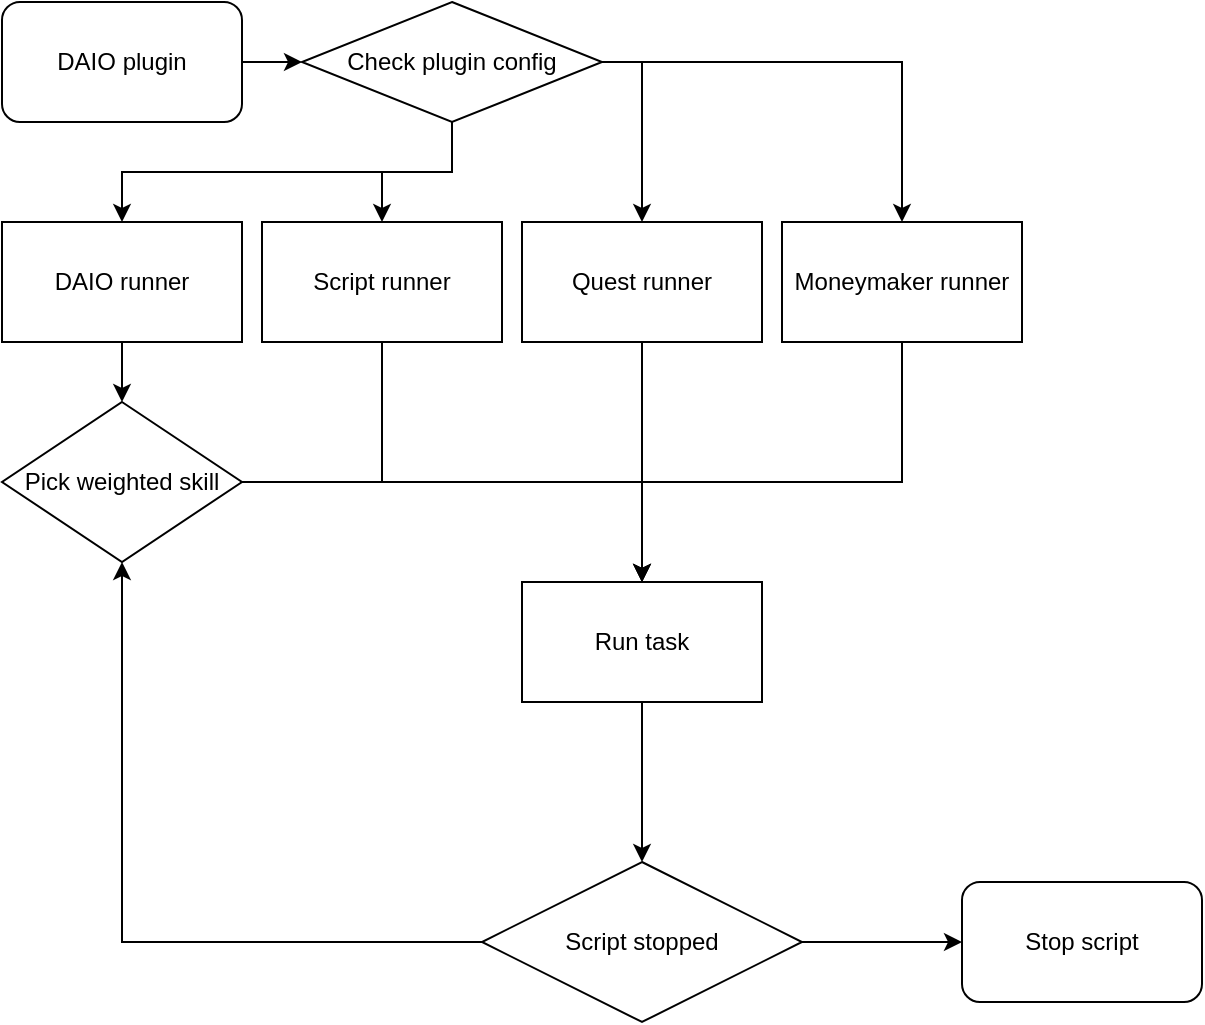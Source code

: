 <mxfile version="21.1.2" type="github">
  <diagram name="Page-1" id="x2y2_aXuHSjhL3LbNnaO">
    <mxGraphModel dx="1112" dy="574" grid="1" gridSize="10" guides="1" tooltips="1" connect="1" arrows="1" fold="1" page="1" pageScale="1" pageWidth="850" pageHeight="1100" math="0" shadow="0">
      <root>
        <mxCell id="0" />
        <mxCell id="1" parent="0" />
        <mxCell id="KNn14G8wZVFXkZip1UnD-5" style="edgeStyle=orthogonalEdgeStyle;rounded=0;orthogonalLoop=1;jettySize=auto;html=1;exitX=1;exitY=0.5;exitDx=0;exitDy=0;" edge="1" parent="1" source="KNn14G8wZVFXkZip1UnD-2" target="KNn14G8wZVFXkZip1UnD-4">
          <mxGeometry relative="1" as="geometry" />
        </mxCell>
        <mxCell id="KNn14G8wZVFXkZip1UnD-2" value="DAIO plugin" style="rounded=1;whiteSpace=wrap;html=1;" vertex="1" parent="1">
          <mxGeometry width="120" height="60" as="geometry" />
        </mxCell>
        <mxCell id="KNn14G8wZVFXkZip1UnD-7" style="edgeStyle=orthogonalEdgeStyle;rounded=0;orthogonalLoop=1;jettySize=auto;html=1;exitX=0.5;exitY=1;exitDx=0;exitDy=0;" edge="1" parent="1" source="KNn14G8wZVFXkZip1UnD-4" target="KNn14G8wZVFXkZip1UnD-6">
          <mxGeometry relative="1" as="geometry" />
        </mxCell>
        <mxCell id="KNn14G8wZVFXkZip1UnD-9" style="edgeStyle=orthogonalEdgeStyle;rounded=0;orthogonalLoop=1;jettySize=auto;html=1;" edge="1" parent="1" source="KNn14G8wZVFXkZip1UnD-4" target="KNn14G8wZVFXkZip1UnD-8">
          <mxGeometry relative="1" as="geometry" />
        </mxCell>
        <mxCell id="KNn14G8wZVFXkZip1UnD-11" style="edgeStyle=orthogonalEdgeStyle;rounded=0;orthogonalLoop=1;jettySize=auto;html=1;exitX=1;exitY=0.5;exitDx=0;exitDy=0;" edge="1" parent="1" source="KNn14G8wZVFXkZip1UnD-4" target="KNn14G8wZVFXkZip1UnD-10">
          <mxGeometry relative="1" as="geometry" />
        </mxCell>
        <mxCell id="KNn14G8wZVFXkZip1UnD-13" style="edgeStyle=orthogonalEdgeStyle;rounded=0;orthogonalLoop=1;jettySize=auto;html=1;" edge="1" parent="1" source="KNn14G8wZVFXkZip1UnD-4" target="KNn14G8wZVFXkZip1UnD-12">
          <mxGeometry relative="1" as="geometry" />
        </mxCell>
        <mxCell id="KNn14G8wZVFXkZip1UnD-4" value="Check plugin config" style="rhombus;whiteSpace=wrap;html=1;" vertex="1" parent="1">
          <mxGeometry x="150" width="150" height="60" as="geometry" />
        </mxCell>
        <mxCell id="KNn14G8wZVFXkZip1UnD-16" style="edgeStyle=orthogonalEdgeStyle;rounded=0;orthogonalLoop=1;jettySize=auto;html=1;" edge="1" parent="1" source="KNn14G8wZVFXkZip1UnD-6" target="KNn14G8wZVFXkZip1UnD-15">
          <mxGeometry relative="1" as="geometry" />
        </mxCell>
        <mxCell id="KNn14G8wZVFXkZip1UnD-6" value="DAIO runner" style="rounded=0;whiteSpace=wrap;html=1;" vertex="1" parent="1">
          <mxGeometry y="110" width="120" height="60" as="geometry" />
        </mxCell>
        <mxCell id="KNn14G8wZVFXkZip1UnD-19" style="edgeStyle=orthogonalEdgeStyle;rounded=0;orthogonalLoop=1;jettySize=auto;html=1;" edge="1" parent="1" source="KNn14G8wZVFXkZip1UnD-8" target="KNn14G8wZVFXkZip1UnD-17">
          <mxGeometry relative="1" as="geometry">
            <Array as="points">
              <mxPoint x="190" y="240" />
              <mxPoint x="320" y="240" />
            </Array>
          </mxGeometry>
        </mxCell>
        <mxCell id="KNn14G8wZVFXkZip1UnD-8" value="Script runner" style="rounded=0;whiteSpace=wrap;html=1;" vertex="1" parent="1">
          <mxGeometry x="130" y="110" width="120" height="60" as="geometry" />
        </mxCell>
        <mxCell id="KNn14G8wZVFXkZip1UnD-20" style="edgeStyle=orthogonalEdgeStyle;rounded=0;orthogonalLoop=1;jettySize=auto;html=1;" edge="1" parent="1" source="KNn14G8wZVFXkZip1UnD-10" target="KNn14G8wZVFXkZip1UnD-17">
          <mxGeometry relative="1" as="geometry">
            <Array as="points">
              <mxPoint x="320" y="260" />
              <mxPoint x="320" y="260" />
            </Array>
          </mxGeometry>
        </mxCell>
        <mxCell id="KNn14G8wZVFXkZip1UnD-10" value="Quest runner" style="rounded=0;whiteSpace=wrap;html=1;" vertex="1" parent="1">
          <mxGeometry x="260" y="110" width="120" height="60" as="geometry" />
        </mxCell>
        <mxCell id="KNn14G8wZVFXkZip1UnD-21" style="edgeStyle=orthogonalEdgeStyle;rounded=0;orthogonalLoop=1;jettySize=auto;html=1;" edge="1" parent="1" source="KNn14G8wZVFXkZip1UnD-12" target="KNn14G8wZVFXkZip1UnD-17">
          <mxGeometry relative="1" as="geometry">
            <Array as="points">
              <mxPoint x="450" y="240" />
              <mxPoint x="320" y="240" />
            </Array>
          </mxGeometry>
        </mxCell>
        <mxCell id="KNn14G8wZVFXkZip1UnD-12" value="Moneymaker runner" style="rounded=0;whiteSpace=wrap;html=1;" vertex="1" parent="1">
          <mxGeometry x="390" y="110" width="120" height="60" as="geometry" />
        </mxCell>
        <mxCell id="KNn14G8wZVFXkZip1UnD-22" style="edgeStyle=orthogonalEdgeStyle;rounded=0;orthogonalLoop=1;jettySize=auto;html=1;entryX=0;entryY=0.5;entryDx=0;entryDy=0;" edge="1" parent="1" source="KNn14G8wZVFXkZip1UnD-15" target="KNn14G8wZVFXkZip1UnD-17">
          <mxGeometry relative="1" as="geometry">
            <Array as="points">
              <mxPoint x="320" y="240" />
              <mxPoint x="320" y="320" />
            </Array>
          </mxGeometry>
        </mxCell>
        <mxCell id="KNn14G8wZVFXkZip1UnD-15" value="Pick weighted skill" style="rhombus;whiteSpace=wrap;html=1;" vertex="1" parent="1">
          <mxGeometry y="200" width="120" height="80" as="geometry" />
        </mxCell>
        <mxCell id="KNn14G8wZVFXkZip1UnD-24" style="edgeStyle=orthogonalEdgeStyle;rounded=0;orthogonalLoop=1;jettySize=auto;html=1;" edge="1" parent="1" source="KNn14G8wZVFXkZip1UnD-17" target="KNn14G8wZVFXkZip1UnD-23">
          <mxGeometry relative="1" as="geometry" />
        </mxCell>
        <mxCell id="KNn14G8wZVFXkZip1UnD-17" value="Run task" style="rounded=0;whiteSpace=wrap;html=1;" vertex="1" parent="1">
          <mxGeometry x="260" y="290" width="120" height="60" as="geometry" />
        </mxCell>
        <mxCell id="KNn14G8wZVFXkZip1UnD-25" style="edgeStyle=orthogonalEdgeStyle;rounded=0;orthogonalLoop=1;jettySize=auto;html=1;" edge="1" parent="1" source="KNn14G8wZVFXkZip1UnD-23" target="KNn14G8wZVFXkZip1UnD-15">
          <mxGeometry relative="1" as="geometry" />
        </mxCell>
        <mxCell id="KNn14G8wZVFXkZip1UnD-27" style="edgeStyle=orthogonalEdgeStyle;rounded=0;orthogonalLoop=1;jettySize=auto;html=1;" edge="1" parent="1" source="KNn14G8wZVFXkZip1UnD-23" target="KNn14G8wZVFXkZip1UnD-26">
          <mxGeometry relative="1" as="geometry" />
        </mxCell>
        <mxCell id="KNn14G8wZVFXkZip1UnD-23" value="Script stopped" style="rhombus;whiteSpace=wrap;html=1;" vertex="1" parent="1">
          <mxGeometry x="240" y="430" width="160" height="80" as="geometry" />
        </mxCell>
        <mxCell id="KNn14G8wZVFXkZip1UnD-26" value="Stop script" style="rounded=1;whiteSpace=wrap;html=1;" vertex="1" parent="1">
          <mxGeometry x="480" y="440" width="120" height="60" as="geometry" />
        </mxCell>
      </root>
    </mxGraphModel>
  </diagram>
</mxfile>
